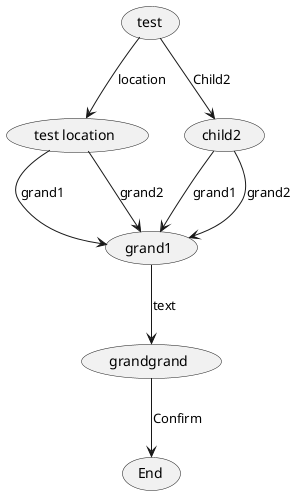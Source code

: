 @startuml
'default
top to bottom direction
(test) --> (test location): location
(test) --> (child2): Child2
(test location) --> (grand1): grand1
(test location) --> (grand1): grand2
(grand1) --> (grandgrand): text
(grandgrand) --> (End): Confirm
(child2) --> (grand1): grand1
(child2) --> (grand1): grand2
@enduml